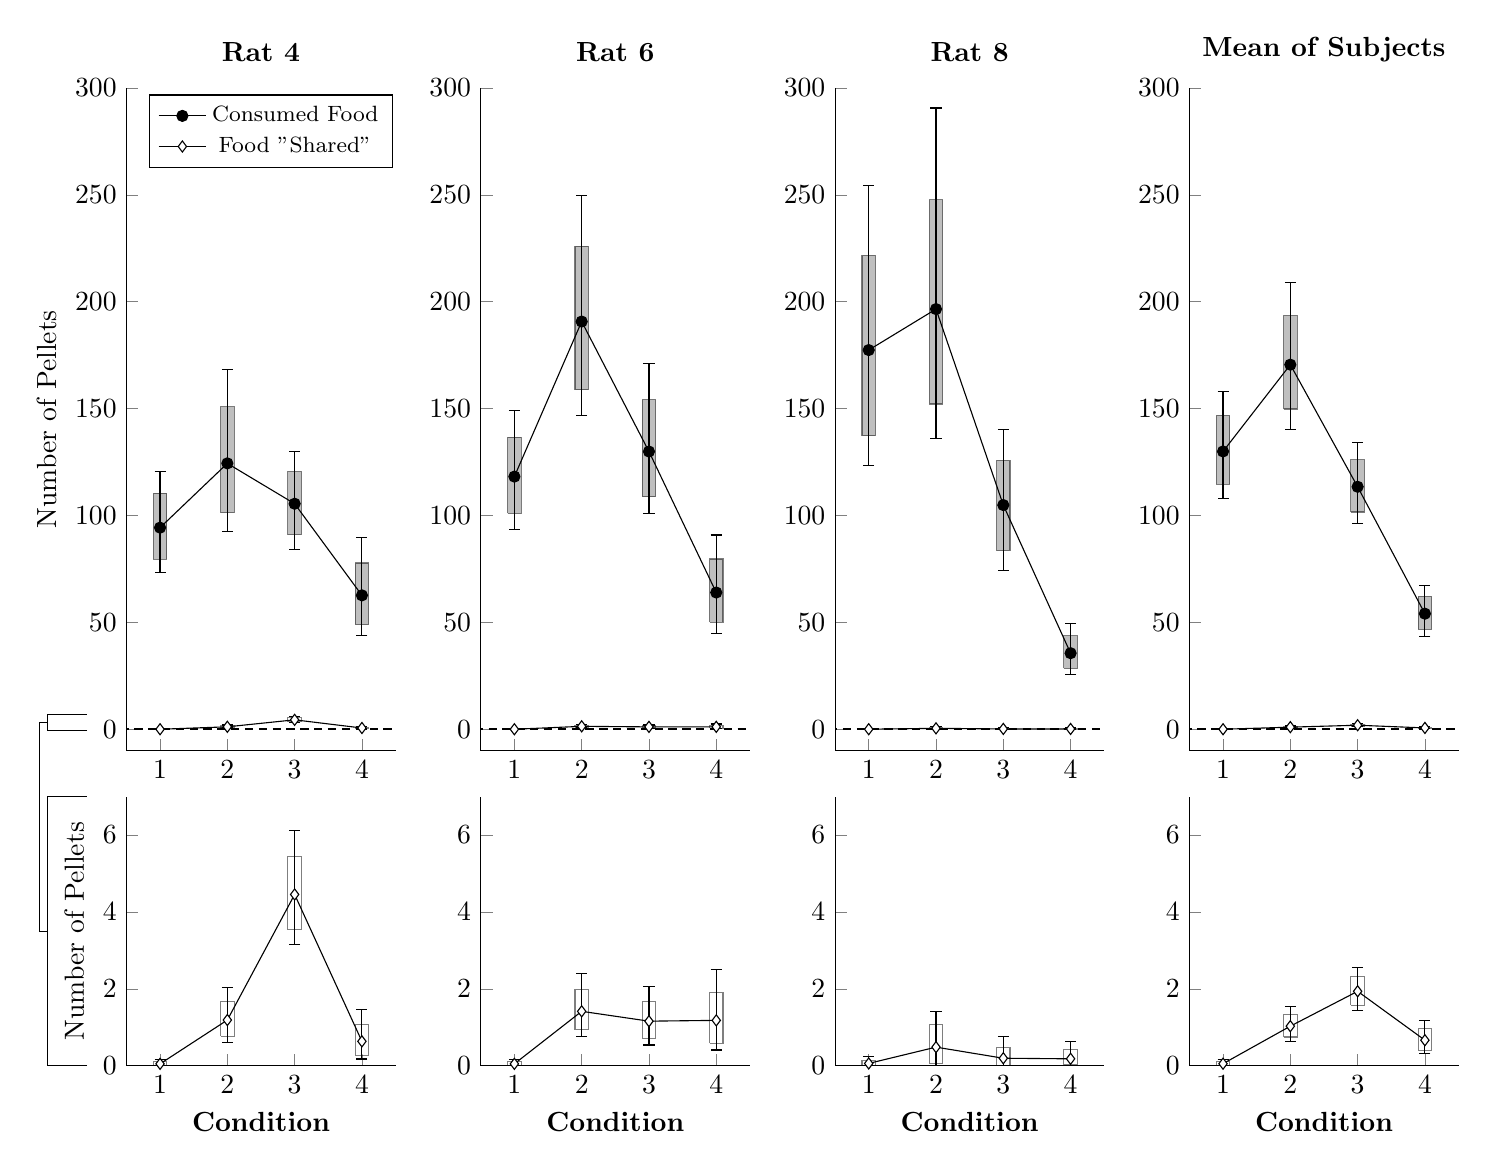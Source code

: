 \begin{tikzpicture}

	\draw[solid] (-0.5cm,0.26cm) -- (-1cm,0.26cm) -- (-1cm,0.46cm) -- (-0.5cm,0.46cm);
	\draw[solid] (-1cm,0.36cm) -- (-1.1cm,0.36cm) -- (-1.1cm,-2.29cm) -- (-1cm,-2.29cm);
	\draw[solid] (-0.5cm,-4cm) -- (-1cm,-4cm) -- (-1cm,-0.58cm) -- (-0.5cm,-0.58cm);
	
	\begin{axis}[
			title={\textbf{\shortstack{Rat 4}}},
			width=5cm, height=10cm,
			axis x line*=bottom,
			axis y line*=left,
%			xlabel={\textbf{Condition}},
			ylabel={Number of Pellets},
			xtick={1,2,3,4},
%			xticklabels={Cond 1, Cond 2, Cond 3, Cond 4},
			scaled x ticks=false,
%			ytick={0.4, 0.5, 0.6, 0.7, 0.8, 0.9, 1.0},
			xmin=0.5, xmax=4.5,
			ymin=-10, ymax=300,
			bar width = 1cm,
			at={(0.0cm, 0cm)},
			legend style={at={(0.99,0.99)},anchor=north east}
		]

		\addplot[solid, mark=*, black]
			table {
x	y
-1	-1
			};
		\addlegendentry{\footnotesize Consumed Food}

		\addplot[mark=diamond*, black, mark options={fill=white}]
			table {
x	y
-1	-1
			};
		\addlegendentry{\footnotesize Food "Shared"}

		\addplot[fill=gray, draw=black, opacity=0.5]
			table {
x	y
0.9	79.624
0.9	110.459
1.1	110.459
1.1	79.624
0.9	79.624

1.9	101.329
1.9	150.827
2.1	150.827
2.1	101.329
1.9	101.329

2.9	91.075
2.9	120.494
3.1	120.494
3.1	91.075
2.9	91.075

3.9	49.034
3.9	77.791
4.1	77.791
4.1	49.034
3.9	49.034
		};

		\addplot[fill=white, draw=black, opacity=0.5]
			table {
x	y
0.9	0.008
0.9	0.103
1.1	0.103
1.1	0.008
0.9	0.008

1.9	0.766
1.9	1.671
2.1	1.671
2.1	0.766
1.9	0.766

2.9	3.531
2.9	5.439
3.1	5.439
3.1	3.531
2.9	3.531

3.9	0.274
3.9	1.072
4.1	1.072
4.1	0.274
3.9	0.274
		};

		\addplot[solid, mark=*, black, error bars/.cd, y dir=both, y explicit]
			table [x=x, y=y, y error plus=eyp, y error minus=eym] {
x	y		eym	eyp
1	94.330	21.147	26.311
2	124.395	31.907	43.863
3	105.514	21.203	24.621
4	62.664	18.738	27.168
			};

		\addplot[solid, mark=diamond*, black, mark options={fill=white}, error bars/.cd, y dir=both, y explicit]
			table [x=x, y=y, y error plus=eyp, y error minus=eym] {
x	y		eym	eyp
1	0.048	0.046	0.115
2	1.187	0.574	0.844
3	4.453	1.312	1.659
4	0.633	0.460	0.827
			};

		\addplot[densely dashed, thick, black]
			table {
x	y
0	0.0
5	0.0
			};

	\end{axis}

	\begin{axis}[
			title={\textbf{\shortstack{Rat 6}}},
			width=5cm, height=10cm,
			axis x line*=bottom,
			axis y line*=left,
%			xlabel={\textbf{Condition}},
%			ylabel={Number of Pellets},
			xtick={1,2,3,4},
%			xticklabels={Cond 1, Cond 2, Cond 3, Cond 4},
			scaled x ticks=false,
%			ytick={0.4, 0.5, 0.6, 0.7, 0.8, 0.9, 1.0},
			xmin=0.5, xmax=4.5,
			ymin=-10, ymax=300,
			bar width = 1cm,
			at={(4.5cm, 0cm)},
			legend style={at={(0.99,0.99)},anchor=north east}
		]

		\addplot[fill=gray, draw=black, opacity=0.5]
			table {
x	y
0.9	100.993
0.9	136.634
1.1	136.634
1.1	100.993
0.9	100.993

1.9	158.815
1.9	225.971
2.1	225.971
2.1	158.815
1.9	158.815

2.9	108.691
2.9	154.200
3.1	154.200
3.1	108.691
2.9	108.691

3.9	50.122
3.9	79.675
4.1	79.675
4.1	50.122
3.9	50.122
		};

		\addplot[fill=white, draw=black, opacity=0.5]
			table {
x	y
0.9	0.008
0.9	0.104
1.1	0.104
1.1	0.008
0.9	0.008

1.9	0.934
1.9	1.984
2.1	1.984
2.1	0.934
1.9	0.934

2.9	0.701
2.9	1.675
3.1	1.675
3.1	0.701
2.9	0.701

3.9	0.578
3.9	1.907
4.1	1.907
4.1	0.578
3.9	0.578
		};

		\addplot[solid, mark=*, black, error bars/.cd, y dir=both, y explicit]
			table [x=x, y=y, y error plus=eyp, y error minus=eym] {
x	y		eym	eyp
1	118.205	24.616	30.732
2	190.715	44.135	59.007
3	129.928	28.845	41.013
4	63.986	19.285	26.888
			};

		\addplot[solid, mark=diamond*, black, mark options={fill=white}, error bars/.cd, y dir=both, y explicit]
			table [x=x, y=y, y error plus=eyp, y error minus=eym] {
x	y		eym	eyp
1	0.048	0.046	0.114
2	1.414	0.652	0.973
3	1.158	0.619	0.897
4	1.179	0.771	1.320
			};

		\addplot[densely dashed, thick, black]
			table {
x	y
0	0.0
5	0.0
			};

	\end{axis}

	\begin{axis}[
			title={\textbf{\shortstack{Rat 8}}},
			width=5cm, height=10cm,
			axis x line*=bottom,
			axis y line*=left,
%			xlabel={\textbf{Condition}},
%			ylabel={Number of Pellets},
			xtick={1,2,3,4},
%			xticklabels={Cond 1, Cond 2, Cond 3, Cond 4},
			scaled x ticks=false,
%			ytick={0.4, 0.5, 0.6, 0.7, 0.8, 0.9, 1.0},
			xmin=0.5, xmax=4.5,
			ymin=-10, ymax=300,
			bar width = 1cm,
			at={(9.0cm, 0.0cm)},
			legend style={at={(0.99,0.99)},anchor=north east}
		]

		\addplot[fill=gray, draw=black, opacity=0.5]
			table {
x	y
0.9	137.294
0.9	221.675
1.1	221.675
1.1	137.294
0.9	137.294

1.9	152.153
1.9	247.594
2.1	247.594
2.1	152.153
1.9	152.153

2.9	83.547
2.9	125.741
3.1	125.741
3.1	83.547
2.9	83.547

3.9	28.488
3.9	43.719
4.1	43.719
4.1	28.488
3.9	28.488
		};

		\addplot[fill=white, draw=black, opacity=0.5]
			table {
x	y
0.9	0.009
0.9	0.127
1.1	0.127
1.1	0.009
0.9	0.009

1.9	0.059
1.9	1.068
2.1	1.068
2.1	0.059
1.9	0.059

2.9	0.016
2.9	0.462
3.1	0.462
3.1	0.016
2.9	0.016

3.9	0.019
3.9	0.412
4.1	0.412
4.1	0.019
3.9	0.019
		};

		\addplot[solid, mark=*, black, error bars/.cd, y dir=both, y explicit]
			table [x=x, y=y, y error plus=eyp, y error minus=eym] {
x	y		eym	eyp
1	177.380	53.976	76.839
2	196.549	60.520	94.057
3	104.892	30.568	35.327
4	35.617	9.996	13.891
			};

		\addplot[solid, mark=diamond*, black, mark options={fill=white}, error bars/.cd, y dir=both, y explicit]
			table [x=x, y=y, y error plus=eyp, y error minus=eym] {
x	y		eym	eyp
1	0.059	0.057	0.170
2	0.483	0.468	0.937
3	0.194	0.192	0.562
4	0.179	0.175	0.445
			};

		\addplot[densely dashed, thick, black]
			table {
x	y
0	0.0
5	0.0
			};

	\end{axis}

	\begin{axis}[
			title={\textbf{\shortstack{Mean of Subjects}}},
			width=5cm, height=10cm,
			axis x line*=bottom,
			axis y line*=left,
%			xlabel={\textbf{Condition}},
%			ylabel={Number of Pellets},
			xtick={1,2,3,4},
%			xticklabels={Cond 1, Cond 2, Cond 3, Cond 4},
			scaled x ticks=false,
%			ytick={0.4, 0.5, 0.6, 0.7, 0.8, 0.9, 1.0},
			xmin=0.5, xmax=4.5,
			ymin=-10, ymax=300,
			bar width = 1cm,
			at={(13.5cm, 0.0cm)},
			legend style={at={(0.99,0.99)},anchor=north east}
		]

		\addplot[fill=gray, draw=black, opacity=0.5]
			table {
x	y
0.9	114.657
0.9	146.806
1.1	146.806
1.1	114.657
0.9	114.657

1.9	149.812
1.9	193.470
2.1	193.470
2.1	149.812
1.9	149.812

2.9	101.638
2.9	126.024
3.1	126.024
3.1	101.638
2.9	101.638

3.9	46.726
3.9	62.134
4.1	62.134
4.1	46.726
3.9	46.726
		};

		\addplot[fill=white, draw=black, opacity=0.5]
			table {
x	y
0.9	0.013
0.9	0.106
1.1	0.106
1.1	0.013
0.9	0.013

1.9	0.745
1.9	1.338
2.1	1.338
2.1	0.745
1.9	0.745

2.9	1.577
2.9	2.317
3.1	2.317
3.1	1.577
2.9	1.577

3.9	0.402
3.9	0.960
4.1	0.960
4.1	0.402
3.9	0.402
		};

		\addplot[solid, mark=*, black, error bars/.cd, y dir=both, y explicit]
			table [x=x, y=y, y error plus=eyp, y error minus=eym] {
x	y		eym	eyp
1	129.972	22.022	28.104
2	170.553	30.449	38.288
3	113.444	17.123	20.719
4	54.089	10.815	13.149
			};

		\addplot[solid, mark=diamond*, black, mark options={fill=white}, error bars/.cd, y dir=both, y explicit]
			table [x=x, y=y, y error plus=eyp, y error minus=eym] {
x	y		eym	eyp
1	0.052	0.046	0.107
2	1.028	0.397	0.517
3	1.935	0.508	0.616
4	0.663	0.349	0.524
			};

		\addplot[densely dashed, thick, black]
			table {
x	y
0	0.0
5	0.0
			};

	\end{axis}

	\begin{axis}[
%			title={\textbf{\shortstack{Rat 4}}},
			width=5cm, height=5cm,
			axis x line*=bottom,
			axis y line*=left,
			xlabel={\textbf{Condition}},
			ylabel={Number of Pellets},
			xtick={1,2,3,4},
%			xticklabels={Cond 1, Cond 2, Cond 3, Cond 4},
			scaled x ticks=false,
%			ytick={0.4, 0.5, 0.6, 0.7, 0.8, 0.9, 1.0},
			xmin=0.5, xmax=4.5,
			ymin=0, ymax=7,
			bar width = 1cm,
			at={(0.0cm, -4cm)},
			legend style={at={(0.99,0.99)},anchor=north east}
		]

		\addplot[fill=white, draw=black, opacity=0.5]
			table {
x	y
0.9	0.008
0.9	0.103
1.1	0.103
1.1	0.008
0.9	0.008

1.9	0.766
1.9	1.671
2.1	1.671
2.1	0.766
1.9	0.766

2.9	3.531
2.9	5.439
3.1	5.439
3.1	3.531
2.9	3.531

3.9	0.274
3.9	1.072
4.1	1.072
4.1	0.274
3.9	0.274
		};

		\addplot[solid, mark=diamond*, black, mark options={fill=white}, error bars/.cd, y dir=both, y explicit]
			table [x=x, y=y, y error plus=eyp, y error minus=eym] {
x	y		eym	eyp
1	0.048	0.046	0.115
2	1.187	0.574	0.844
3	4.453	1.312	1.659
4	0.633	0.460	0.827
			};

		\addplot[densely dashed, thick, black]
			table {
x	y
0	0.0
5	0.0
			};

	\end{axis}

	\begin{axis}[
%			title={\textbf{\shortstack{Rat 6}}},
			width=5cm, height=5cm,
			axis x line*=bottom,
			axis y line*=left,
			xlabel={\textbf{Condition}},
%			ylabel={Number of Pellets},
			xtick={1,2,3,4},
%			xticklabels={Cond 1, Cond 2, Cond 3, Cond 4},
			scaled x ticks=false,
%			ytick={0.4, 0.5, 0.6, 0.7, 0.8, 0.9, 1.0},
			xmin=0.5, xmax=4.5,
			ymin=0, ymax=7,
			bar width = 1cm,
			at={(4.5cm, -4cm)},
			legend style={at={(0.99,0.99)},anchor=north east}
		]

		\addplot[fill=white, draw=black, opacity=0.5]
			table {
x	y
0.9	0.008
0.9	0.104
1.1	0.104
1.1	0.008
0.9	0.008

1.9	0.934
1.9	1.984
2.1	1.984
2.1	0.934
1.9	0.934

2.9	0.701
2.9	1.675
3.1	1.675
3.1	0.701
2.9	0.701

3.9	0.578
3.9	1.907
4.1	1.907
4.1	0.578
3.9	0.578
		};

		\addplot[solid, mark=diamond*, black, mark options={fill=white}, error bars/.cd, y dir=both, y explicit]
			table [x=x, y=y, y error plus=eyp, y error minus=eym] {
x	y		eym	eyp
1	0.048	0.046	0.114
2	1.414	0.652	0.973
3	1.158	0.619	0.897
4	1.179	0.771	1.320
			};

		\addplot[densely dashed, thick, black]
			table {
x	y
0	0.0
5	0.0
			};

	\end{axis}

	\begin{axis}[
%			title={\textbf{\shortstack{Rat 8}}},
			width=5cm, height=5cm,
			axis x line*=bottom,
			axis y line*=left,
			xlabel={\textbf{Condition}},
%			ylabel={Number of Pellets},
			xtick={1,2,3,4},
%			xticklabels={Cond 1, Cond 2, Cond 3, Cond 4},
			scaled x ticks=false,
%			ytick={0.4, 0.5, 0.6, 0.7, 0.8, 0.9, 1.0},
			xmin=0.5, xmax=4.5,
			ymin=0, ymax=7,
			bar width = 1cm,
			at={(9.0cm, -4cm)},
			legend style={at={(0.99,0.99)},anchor=north east}
		]

		\addplot[fill=white, draw=black, opacity=0.5]
			table {
x	y
0.9	0.009
0.9	0.127
1.1	0.127
1.1	0.009
0.9	0.009

1.9	0.059
1.9	1.068
2.1	1.068
2.1	0.059
1.9	0.059

2.9	0.016
2.9	0.462
3.1	0.462
3.1	0.016
2.9	0.016

3.9	0.019
3.9	0.412
4.1	0.412
4.1	0.019
3.9	0.019
		};

		\addplot[solid, mark=diamond*, black, mark options={fill=white}, error bars/.cd, y dir=both, y explicit]
			table [x=x, y=y, y error plus=eyp, y error minus=eym] {
x	y		eym	eyp
1	0.059	0.057	0.170
2	0.483	0.468	0.937
3	0.194	0.192	0.562
4	0.179	0.175	0.445
			};

		\addplot[densely dashed, thick, black]
			table {
x	y
0	0.0
5	0.0
			};

	\end{axis}

	\begin{axis}[
%			title={\textbf{\shortstack{Mean of Subjects}}},
			width=5cm, height=5cm,
			axis x line*=bottom,
			axis y line*=left,
			xlabel={\textbf{Condition}},
%			ylabel={Number of Pellets},
			xtick={1,2,3,4},
%			xticklabels={Cond 1, Cond 2, Cond 3, Cond 4},
			scaled x ticks=false,
%			ytick={0.4, 0.5, 0.6, 0.7, 0.8, 0.9, 1.0},
			xmin=0.5, xmax=4.5,
			ymin=0, ymax=7,
			bar width = 1cm,
			at={(13.5cm, -4cm)},
			legend style={at={(0.99,0.99)},anchor=north east}
		]

		\addplot[fill=white, draw=black, opacity=0.5]
			table {
x	y
0.9	0.013
0.9	0.106
1.1	0.106
1.1	0.013
0.9	0.013

1.9	0.745
1.9	1.338
2.1	1.338
2.1	0.745
1.9	0.745

2.9	1.577
2.9	2.317
3.1	2.317
3.1	1.577
2.9	1.577

3.9	0.402
3.9	0.960
4.1	0.960
4.1	0.402
3.9	0.402
		};

		\addplot[solid, mark=diamond*, black, mark options={fill=white}, error bars/.cd, y dir=both, y explicit]
			table [x=x, y=y, y error plus=eyp, y error minus=eym] {
x	y		eym	eyp
1	0.052	0.046	0.107
2	1.028	0.397	0.517
3	1.935	0.508	0.616
4	0.663	0.349	0.524
			};

		\addplot[densely dashed, thick, black]
			table {
x	y
0	0.0
5	0.0
			};

	\end{axis}


\end{tikzpicture}